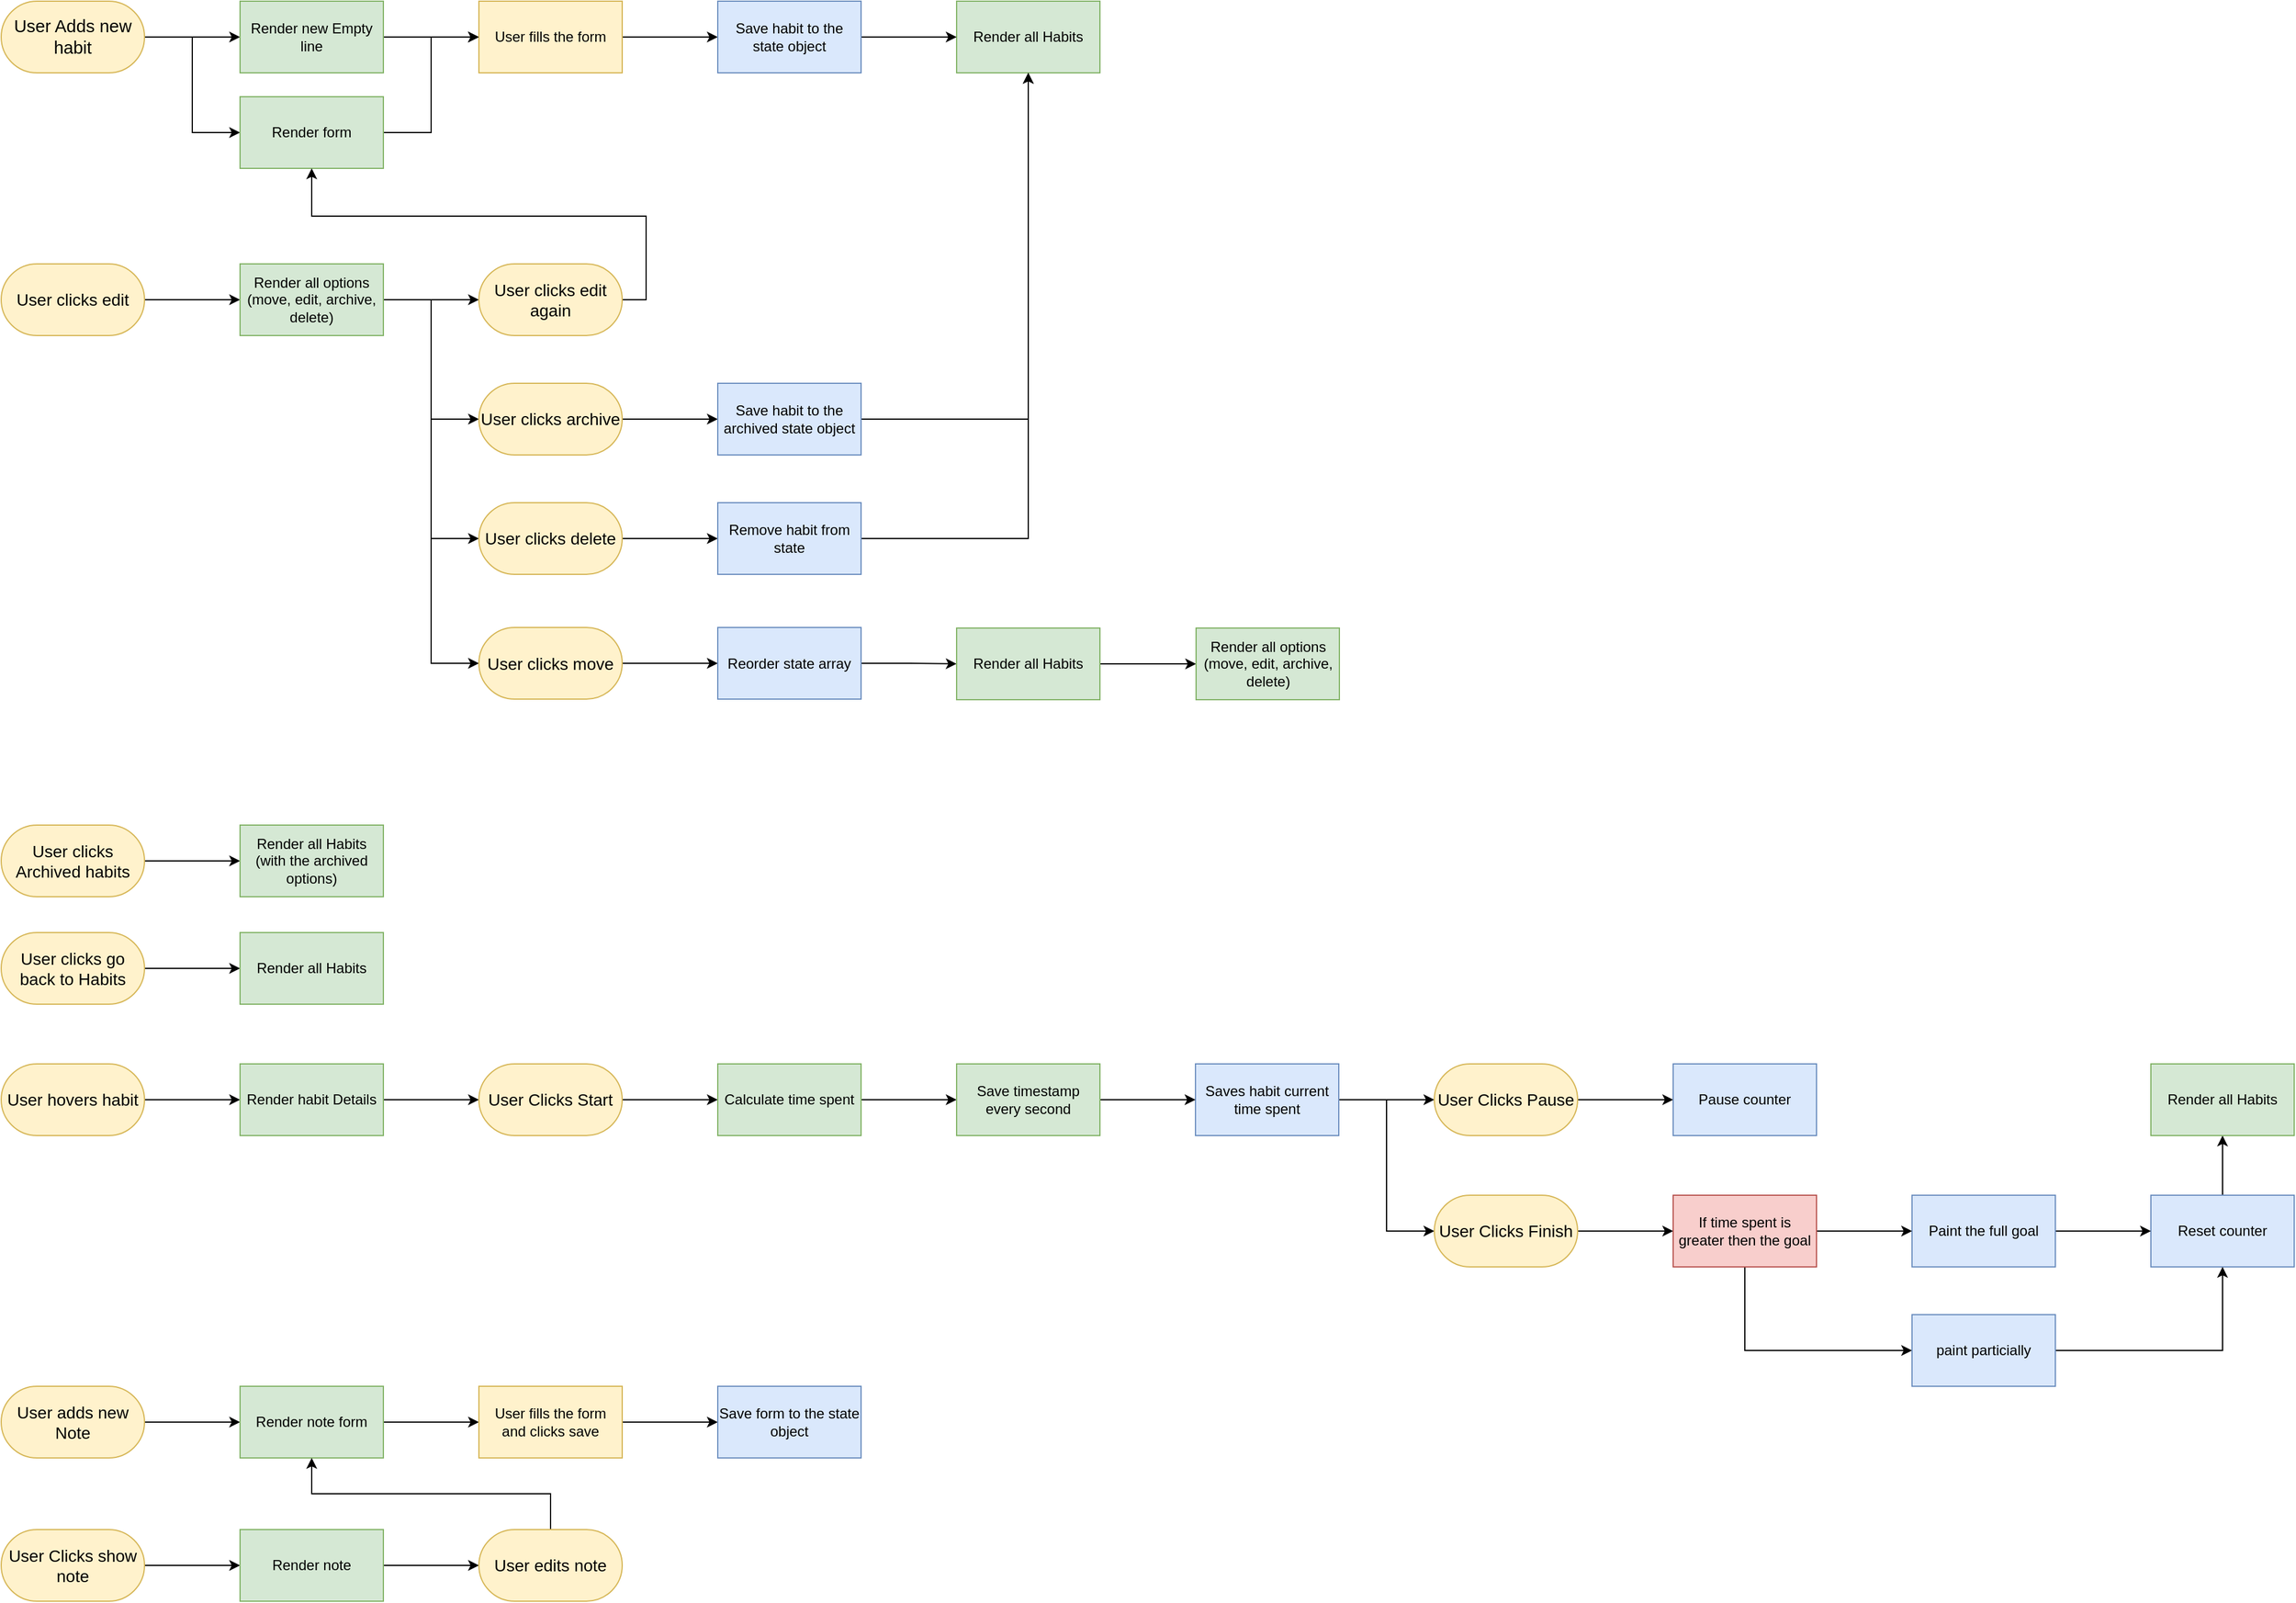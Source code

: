 <mxfile version="16.2.7" type="google"><diagram id="C5RBs43oDa-KdzZeNtuy" name="Page-1"><mxGraphModel dx="2426" dy="908" grid="1" gridSize="10" guides="1" tooltips="1" connect="1" arrows="1" fold="1" page="1" pageScale="1" pageWidth="827" pageHeight="1169" math="0" shadow="0"><root><mxCell id="WIyWlLk6GJQsqaUBKTNV-0"/><mxCell id="WIyWlLk6GJQsqaUBKTNV-1" parent="WIyWlLk6GJQsqaUBKTNV-0"/><mxCell id="pjPIyukHKBqKM_x5-mM3-1" value="" style="edgeStyle=orthogonalEdgeStyle;rounded=0;orthogonalLoop=1;jettySize=auto;html=1;" edge="1" parent="WIyWlLk6GJQsqaUBKTNV-1" source="WIyWlLk6GJQsqaUBKTNV-3" target="pjPIyukHKBqKM_x5-mM3-0"><mxGeometry relative="1" as="geometry"/></mxCell><mxCell id="pjPIyukHKBqKM_x5-mM3-13" style="edgeStyle=orthogonalEdgeStyle;rounded=0;orthogonalLoop=1;jettySize=auto;html=1;exitX=1;exitY=0.5;exitDx=0;exitDy=0;entryX=0;entryY=0.5;entryDx=0;entryDy=0;" edge="1" parent="WIyWlLk6GJQsqaUBKTNV-1" source="WIyWlLk6GJQsqaUBKTNV-3" target="pjPIyukHKBqKM_x5-mM3-11"><mxGeometry relative="1" as="geometry"/></mxCell><mxCell id="WIyWlLk6GJQsqaUBKTNV-3" value="&lt;div&gt;&lt;span style=&quot;font-size: 11pt ; font-family: &amp;#34;arial&amp;#34; ; color: rgb(0 , 0 , 0) ; background-color: transparent ; font-weight: 400 ; font-style: normal ; font-variant: normal ; text-decoration: none ; vertical-align: baseline&quot; id=&quot;docs-internal-guid-5d42720b-7fff-eb08-88d6-2f9d7ae105c0&quot;&gt;User Adds new habit&lt;/span&gt;&lt;/div&gt;" style="rounded=1;whiteSpace=wrap;html=1;fontSize=12;glass=0;strokeWidth=1;shadow=0;fillColor=#fff2cc;strokeColor=#d6b656;arcSize=50;" parent="WIyWlLk6GJQsqaUBKTNV-1" vertex="1"><mxGeometry x="120" y="60" width="120" height="60" as="geometry"/></mxCell><mxCell id="pjPIyukHKBqKM_x5-mM3-3" value="" style="edgeStyle=orthogonalEdgeStyle;rounded=0;orthogonalLoop=1;jettySize=auto;html=1;" edge="1" parent="WIyWlLk6GJQsqaUBKTNV-1" source="pjPIyukHKBqKM_x5-mM3-0" target="pjPIyukHKBqKM_x5-mM3-2"><mxGeometry relative="1" as="geometry"/></mxCell><mxCell id="pjPIyukHKBqKM_x5-mM3-0" value="Render new Empty line" style="whiteSpace=wrap;html=1;fillColor=#d5e8d4;strokeColor=#82b366;rounded=1;glass=0;strokeWidth=1;shadow=0;arcSize=0;" vertex="1" parent="WIyWlLk6GJQsqaUBKTNV-1"><mxGeometry x="320" y="60" width="120" height="60" as="geometry"/></mxCell><mxCell id="pjPIyukHKBqKM_x5-mM3-16" style="edgeStyle=orthogonalEdgeStyle;rounded=0;orthogonalLoop=1;jettySize=auto;html=1;exitX=1;exitY=0.5;exitDx=0;exitDy=0;entryX=0;entryY=0.5;entryDx=0;entryDy=0;" edge="1" parent="WIyWlLk6GJQsqaUBKTNV-1" source="pjPIyukHKBqKM_x5-mM3-2" target="pjPIyukHKBqKM_x5-mM3-6"><mxGeometry relative="1" as="geometry"/></mxCell><mxCell id="pjPIyukHKBqKM_x5-mM3-2" value="User fills the form" style="whiteSpace=wrap;html=1;fillColor=#fff2cc;strokeColor=#d6b656;rounded=1;glass=0;strokeWidth=1;shadow=0;arcSize=0;" vertex="1" parent="WIyWlLk6GJQsqaUBKTNV-1"><mxGeometry x="520" y="60" width="120" height="60" as="geometry"/></mxCell><mxCell id="pjPIyukHKBqKM_x5-mM3-4" value="Render all Habits" style="whiteSpace=wrap;html=1;fillColor=#d5e8d4;strokeColor=#82b366;rounded=1;glass=0;strokeWidth=1;shadow=0;arcSize=0;" vertex="1" parent="WIyWlLk6GJQsqaUBKTNV-1"><mxGeometry x="920" y="60" width="120" height="60" as="geometry"/></mxCell><mxCell id="pjPIyukHKBqKM_x5-mM3-14" style="edgeStyle=orthogonalEdgeStyle;rounded=0;orthogonalLoop=1;jettySize=auto;html=1;exitX=1;exitY=0.5;exitDx=0;exitDy=0;entryX=0;entryY=0.5;entryDx=0;entryDy=0;" edge="1" parent="WIyWlLk6GJQsqaUBKTNV-1" source="pjPIyukHKBqKM_x5-mM3-6" target="pjPIyukHKBqKM_x5-mM3-4"><mxGeometry relative="1" as="geometry"/></mxCell><mxCell id="pjPIyukHKBqKM_x5-mM3-6" value="Save habit to the state object" style="whiteSpace=wrap;html=1;fillColor=#dae8fc;strokeColor=#6c8ebf;rounded=1;glass=0;strokeWidth=1;shadow=0;arcSize=0;" vertex="1" parent="WIyWlLk6GJQsqaUBKTNV-1"><mxGeometry x="720" y="60" width="120" height="60" as="geometry"/></mxCell><mxCell id="pjPIyukHKBqKM_x5-mM3-12" style="edgeStyle=orthogonalEdgeStyle;rounded=0;orthogonalLoop=1;jettySize=auto;html=1;exitX=1;exitY=0.5;exitDx=0;exitDy=0;entryX=0;entryY=0.5;entryDx=0;entryDy=0;" edge="1" parent="WIyWlLk6GJQsqaUBKTNV-1" source="pjPIyukHKBqKM_x5-mM3-11" target="pjPIyukHKBqKM_x5-mM3-2"><mxGeometry relative="1" as="geometry"/></mxCell><mxCell id="pjPIyukHKBqKM_x5-mM3-11" value="Render form" style="whiteSpace=wrap;html=1;fillColor=#d5e8d4;strokeColor=#82b366;rounded=1;glass=0;strokeWidth=1;shadow=0;arcSize=0;" vertex="1" parent="WIyWlLk6GJQsqaUBKTNV-1"><mxGeometry x="320" y="140" width="120" height="60" as="geometry"/></mxCell><mxCell id="pjPIyukHKBqKM_x5-mM3-22" style="edgeStyle=orthogonalEdgeStyle;rounded=0;orthogonalLoop=1;jettySize=auto;html=1;exitX=1;exitY=0.5;exitDx=0;exitDy=0;entryX=0;entryY=0.5;entryDx=0;entryDy=0;fontSize=14;" edge="1" parent="WIyWlLk6GJQsqaUBKTNV-1" source="pjPIyukHKBqKM_x5-mM3-17" target="pjPIyukHKBqKM_x5-mM3-21"><mxGeometry relative="1" as="geometry"/></mxCell><mxCell id="pjPIyukHKBqKM_x5-mM3-17" value="&lt;div style=&quot;font-size: 14px&quot;&gt;User clicks edit&lt;br&gt;&lt;/div&gt;" style="rounded=1;whiteSpace=wrap;html=1;fontSize=12;glass=0;strokeWidth=1;shadow=0;fillColor=#fff2cc;strokeColor=#d6b656;arcSize=50;" vertex="1" parent="WIyWlLk6GJQsqaUBKTNV-1"><mxGeometry x="120" y="280" width="120" height="60" as="geometry"/></mxCell><mxCell id="pjPIyukHKBqKM_x5-mM3-24" style="edgeStyle=orthogonalEdgeStyle;rounded=0;orthogonalLoop=1;jettySize=auto;html=1;exitX=1;exitY=0.5;exitDx=0;exitDy=0;entryX=0;entryY=0.5;entryDx=0;entryDy=0;fontSize=14;" edge="1" parent="WIyWlLk6GJQsqaUBKTNV-1" source="pjPIyukHKBqKM_x5-mM3-21" target="pjPIyukHKBqKM_x5-mM3-23"><mxGeometry relative="1" as="geometry"/></mxCell><mxCell id="pjPIyukHKBqKM_x5-mM3-26" style="edgeStyle=orthogonalEdgeStyle;rounded=0;orthogonalLoop=1;jettySize=auto;html=1;exitX=1;exitY=0.5;exitDx=0;exitDy=0;entryX=0;entryY=0.5;entryDx=0;entryDy=0;fontSize=14;" edge="1" parent="WIyWlLk6GJQsqaUBKTNV-1" source="pjPIyukHKBqKM_x5-mM3-21" target="pjPIyukHKBqKM_x5-mM3-25"><mxGeometry relative="1" as="geometry"/></mxCell><mxCell id="pjPIyukHKBqKM_x5-mM3-34" style="edgeStyle=orthogonalEdgeStyle;rounded=0;orthogonalLoop=1;jettySize=auto;html=1;exitX=1;exitY=0.5;exitDx=0;exitDy=0;entryX=0;entryY=0.5;entryDx=0;entryDy=0;fontSize=14;" edge="1" parent="WIyWlLk6GJQsqaUBKTNV-1" source="pjPIyukHKBqKM_x5-mM3-21" target="pjPIyukHKBqKM_x5-mM3-33"><mxGeometry relative="1" as="geometry"/></mxCell><mxCell id="pjPIyukHKBqKM_x5-mM3-41" style="edgeStyle=orthogonalEdgeStyle;rounded=0;orthogonalLoop=1;jettySize=auto;html=1;exitX=1;exitY=0.5;exitDx=0;exitDy=0;entryX=0;entryY=0.5;entryDx=0;entryDy=0;fontSize=14;" edge="1" parent="WIyWlLk6GJQsqaUBKTNV-1" source="pjPIyukHKBqKM_x5-mM3-21" target="pjPIyukHKBqKM_x5-mM3-40"><mxGeometry relative="1" as="geometry"/></mxCell><mxCell id="pjPIyukHKBqKM_x5-mM3-21" value="&lt;div&gt;Render all options&lt;/div&gt;&lt;div&gt;(move, edit, archive, delete)&lt;br&gt;&lt;/div&gt;" style="whiteSpace=wrap;html=1;fillColor=#d5e8d4;strokeColor=#82b366;rounded=1;glass=0;strokeWidth=1;shadow=0;arcSize=0;" vertex="1" parent="WIyWlLk6GJQsqaUBKTNV-1"><mxGeometry x="320" y="280" width="120" height="60" as="geometry"/></mxCell><mxCell id="pjPIyukHKBqKM_x5-mM3-32" style="edgeStyle=orthogonalEdgeStyle;rounded=0;orthogonalLoop=1;jettySize=auto;html=1;exitX=1;exitY=0.5;exitDx=0;exitDy=0;entryX=0.5;entryY=1;entryDx=0;entryDy=0;fontSize=14;" edge="1" parent="WIyWlLk6GJQsqaUBKTNV-1" source="pjPIyukHKBqKM_x5-mM3-23" target="pjPIyukHKBqKM_x5-mM3-11"><mxGeometry relative="1" as="geometry"/></mxCell><mxCell id="pjPIyukHKBqKM_x5-mM3-23" value="&lt;div style=&quot;font-size: 14px&quot;&gt;User clicks edit&lt;/div&gt;&lt;div style=&quot;font-size: 14px&quot;&gt;again&lt;br&gt;&lt;/div&gt;" style="rounded=1;whiteSpace=wrap;html=1;fontSize=12;glass=0;strokeWidth=1;shadow=0;fillColor=#fff2cc;strokeColor=#d6b656;arcSize=50;" vertex="1" parent="WIyWlLk6GJQsqaUBKTNV-1"><mxGeometry x="520" y="280" width="120" height="60" as="geometry"/></mxCell><mxCell id="pjPIyukHKBqKM_x5-mM3-28" style="edgeStyle=orthogonalEdgeStyle;rounded=0;orthogonalLoop=1;jettySize=auto;html=1;exitX=1;exitY=0.5;exitDx=0;exitDy=0;entryX=0;entryY=0.5;entryDx=0;entryDy=0;fontSize=14;" edge="1" parent="WIyWlLk6GJQsqaUBKTNV-1" source="pjPIyukHKBqKM_x5-mM3-25" target="pjPIyukHKBqKM_x5-mM3-27"><mxGeometry relative="1" as="geometry"/></mxCell><mxCell id="pjPIyukHKBqKM_x5-mM3-25" value="&lt;div style=&quot;font-size: 14px&quot;&gt;User clicks archive&lt;/div&gt;" style="rounded=1;whiteSpace=wrap;html=1;fontSize=12;glass=0;strokeWidth=1;shadow=0;fillColor=#fff2cc;strokeColor=#d6b656;arcSize=50;" vertex="1" parent="WIyWlLk6GJQsqaUBKTNV-1"><mxGeometry x="520" y="380" width="120" height="60" as="geometry"/></mxCell><mxCell id="pjPIyukHKBqKM_x5-mM3-39" style="edgeStyle=orthogonalEdgeStyle;rounded=0;orthogonalLoop=1;jettySize=auto;html=1;exitX=1;exitY=0.5;exitDx=0;exitDy=0;entryX=0.5;entryY=1;entryDx=0;entryDy=0;fontSize=14;" edge="1" parent="WIyWlLk6GJQsqaUBKTNV-1" source="pjPIyukHKBqKM_x5-mM3-27" target="pjPIyukHKBqKM_x5-mM3-4"><mxGeometry relative="1" as="geometry"/></mxCell><mxCell id="pjPIyukHKBqKM_x5-mM3-27" value="Save habit to the archived state object" style="whiteSpace=wrap;html=1;fillColor=#dae8fc;strokeColor=#6c8ebf;rounded=1;glass=0;strokeWidth=1;shadow=0;arcSize=0;" vertex="1" parent="WIyWlLk6GJQsqaUBKTNV-1"><mxGeometry x="720" y="380" width="120" height="60" as="geometry"/></mxCell><mxCell id="pjPIyukHKBqKM_x5-mM3-36" style="edgeStyle=orthogonalEdgeStyle;rounded=0;orthogonalLoop=1;jettySize=auto;html=1;exitX=1;exitY=0.5;exitDx=0;exitDy=0;entryX=0;entryY=0.5;entryDx=0;entryDy=0;fontSize=14;" edge="1" parent="WIyWlLk6GJQsqaUBKTNV-1" source="pjPIyukHKBqKM_x5-mM3-33" target="pjPIyukHKBqKM_x5-mM3-35"><mxGeometry relative="1" as="geometry"/></mxCell><mxCell id="pjPIyukHKBqKM_x5-mM3-33" value="&lt;div style=&quot;font-size: 14px&quot;&gt;User clicks delete&lt;/div&gt;" style="rounded=1;whiteSpace=wrap;html=1;fontSize=12;glass=0;strokeWidth=1;shadow=0;fillColor=#fff2cc;strokeColor=#d6b656;arcSize=50;" vertex="1" parent="WIyWlLk6GJQsqaUBKTNV-1"><mxGeometry x="520" y="480" width="120" height="60" as="geometry"/></mxCell><mxCell id="pjPIyukHKBqKM_x5-mM3-38" style="edgeStyle=orthogonalEdgeStyle;rounded=0;orthogonalLoop=1;jettySize=auto;html=1;exitX=1;exitY=0.5;exitDx=0;exitDy=0;entryX=0.5;entryY=1;entryDx=0;entryDy=0;fontSize=14;" edge="1" parent="WIyWlLk6GJQsqaUBKTNV-1" source="pjPIyukHKBqKM_x5-mM3-35" target="pjPIyukHKBqKM_x5-mM3-4"><mxGeometry relative="1" as="geometry"/></mxCell><mxCell id="pjPIyukHKBqKM_x5-mM3-35" value="Remove habit from state" style="whiteSpace=wrap;html=1;fillColor=#dae8fc;strokeColor=#6c8ebf;rounded=1;glass=0;strokeWidth=1;shadow=0;arcSize=0;" vertex="1" parent="WIyWlLk6GJQsqaUBKTNV-1"><mxGeometry x="720" y="480" width="120" height="60" as="geometry"/></mxCell><mxCell id="pjPIyukHKBqKM_x5-mM3-43" style="edgeStyle=orthogonalEdgeStyle;rounded=0;orthogonalLoop=1;jettySize=auto;html=1;exitX=1;exitY=0.5;exitDx=0;exitDy=0;entryX=0;entryY=0.5;entryDx=0;entryDy=0;fontSize=14;" edge="1" parent="WIyWlLk6GJQsqaUBKTNV-1" source="pjPIyukHKBqKM_x5-mM3-40" target="pjPIyukHKBqKM_x5-mM3-42"><mxGeometry relative="1" as="geometry"/></mxCell><mxCell id="pjPIyukHKBqKM_x5-mM3-40" value="&lt;div style=&quot;font-size: 14px&quot;&gt;User clicks move&lt;/div&gt;" style="rounded=1;whiteSpace=wrap;html=1;fontSize=12;glass=0;strokeWidth=1;shadow=0;fillColor=#fff2cc;strokeColor=#d6b656;arcSize=50;" vertex="1" parent="WIyWlLk6GJQsqaUBKTNV-1"><mxGeometry x="520" y="584.5" width="120" height="60" as="geometry"/></mxCell><mxCell id="pjPIyukHKBqKM_x5-mM3-46" style="edgeStyle=orthogonalEdgeStyle;rounded=0;orthogonalLoop=1;jettySize=auto;html=1;exitX=1;exitY=0.5;exitDx=0;exitDy=0;entryX=0;entryY=0.5;entryDx=0;entryDy=0;fontSize=14;" edge="1" parent="WIyWlLk6GJQsqaUBKTNV-1" source="pjPIyukHKBqKM_x5-mM3-42" target="pjPIyukHKBqKM_x5-mM3-45"><mxGeometry relative="1" as="geometry"/></mxCell><mxCell id="pjPIyukHKBqKM_x5-mM3-42" value="Reorder state array" style="whiteSpace=wrap;html=1;fillColor=#dae8fc;strokeColor=#6c8ebf;rounded=1;glass=0;strokeWidth=1;shadow=0;arcSize=0;" vertex="1" parent="WIyWlLk6GJQsqaUBKTNV-1"><mxGeometry x="720" y="584.5" width="120" height="60" as="geometry"/></mxCell><mxCell id="pjPIyukHKBqKM_x5-mM3-48" style="edgeStyle=orthogonalEdgeStyle;rounded=0;orthogonalLoop=1;jettySize=auto;html=1;exitX=1;exitY=0.5;exitDx=0;exitDy=0;entryX=0;entryY=0.5;entryDx=0;entryDy=0;fontSize=14;" edge="1" parent="WIyWlLk6GJQsqaUBKTNV-1" source="pjPIyukHKBqKM_x5-mM3-45" target="pjPIyukHKBqKM_x5-mM3-47"><mxGeometry relative="1" as="geometry"/></mxCell><mxCell id="pjPIyukHKBqKM_x5-mM3-45" value="Render all Habits" style="whiteSpace=wrap;html=1;fillColor=#d5e8d4;strokeColor=#82b366;rounded=1;glass=0;strokeWidth=1;shadow=0;arcSize=0;" vertex="1" parent="WIyWlLk6GJQsqaUBKTNV-1"><mxGeometry x="920" y="585" width="120" height="60" as="geometry"/></mxCell><mxCell id="pjPIyukHKBqKM_x5-mM3-47" value="&lt;div&gt;Render all options&lt;/div&gt;&lt;div&gt;(move, edit, archive, delete)&lt;br&gt;&lt;/div&gt;" style="whiteSpace=wrap;html=1;fillColor=#d5e8d4;strokeColor=#82b366;rounded=1;glass=0;strokeWidth=1;shadow=0;arcSize=0;" vertex="1" parent="WIyWlLk6GJQsqaUBKTNV-1"><mxGeometry x="1120.5" y="585" width="120" height="60" as="geometry"/></mxCell><mxCell id="pjPIyukHKBqKM_x5-mM3-54" style="edgeStyle=orthogonalEdgeStyle;rounded=0;orthogonalLoop=1;jettySize=auto;html=1;exitX=1;exitY=0.5;exitDx=0;exitDy=0;fontSize=14;" edge="1" parent="WIyWlLk6GJQsqaUBKTNV-1" source="pjPIyukHKBqKM_x5-mM3-52" target="pjPIyukHKBqKM_x5-mM3-53"><mxGeometry relative="1" as="geometry"/></mxCell><mxCell id="pjPIyukHKBqKM_x5-mM3-52" value="&lt;div style=&quot;font-size: 14px&quot;&gt;User clicks Archived habits&lt;br&gt;&lt;/div&gt;" style="rounded=1;whiteSpace=wrap;html=1;fontSize=12;glass=0;strokeWidth=1;shadow=0;fillColor=#fff2cc;strokeColor=#d6b656;arcSize=50;" vertex="1" parent="WIyWlLk6GJQsqaUBKTNV-1"><mxGeometry x="120" y="750" width="120" height="60" as="geometry"/></mxCell><mxCell id="pjPIyukHKBqKM_x5-mM3-53" value="&lt;div&gt;Render all Habits&lt;/div&gt;&lt;div&gt;(with the archived options)&lt;br&gt;&lt;/div&gt;" style="whiteSpace=wrap;html=1;fillColor=#d5e8d4;strokeColor=#82b366;rounded=1;glass=0;strokeWidth=1;shadow=0;arcSize=0;" vertex="1" parent="WIyWlLk6GJQsqaUBKTNV-1"><mxGeometry x="320" y="750" width="120" height="60" as="geometry"/></mxCell><mxCell id="pjPIyukHKBqKM_x5-mM3-59" style="edgeStyle=orthogonalEdgeStyle;rounded=0;orthogonalLoop=1;jettySize=auto;html=1;exitX=1;exitY=0.5;exitDx=0;exitDy=0;entryX=0;entryY=0.5;entryDx=0;entryDy=0;fontSize=14;" edge="1" parent="WIyWlLk6GJQsqaUBKTNV-1" source="pjPIyukHKBqKM_x5-mM3-55" target="pjPIyukHKBqKM_x5-mM3-58"><mxGeometry relative="1" as="geometry"/></mxCell><mxCell id="pjPIyukHKBqKM_x5-mM3-55" value="&lt;div style=&quot;font-size: 14px&quot;&gt;User clicks go back to Habits&lt;br&gt;&lt;/div&gt;" style="rounded=1;whiteSpace=wrap;html=1;fontSize=12;glass=0;strokeWidth=1;shadow=0;fillColor=#fff2cc;strokeColor=#d6b656;arcSize=50;" vertex="1" parent="WIyWlLk6GJQsqaUBKTNV-1"><mxGeometry x="120" y="840" width="120" height="60" as="geometry"/></mxCell><mxCell id="pjPIyukHKBqKM_x5-mM3-58" value="Render all Habits" style="whiteSpace=wrap;html=1;fillColor=#d5e8d4;strokeColor=#82b366;rounded=1;glass=0;strokeWidth=1;shadow=0;arcSize=0;" vertex="1" parent="WIyWlLk6GJQsqaUBKTNV-1"><mxGeometry x="320" y="840" width="120" height="60" as="geometry"/></mxCell><mxCell id="pjPIyukHKBqKM_x5-mM3-62" style="edgeStyle=orthogonalEdgeStyle;rounded=0;orthogonalLoop=1;jettySize=auto;html=1;exitX=1;exitY=0.5;exitDx=0;exitDy=0;entryX=0;entryY=0.5;entryDx=0;entryDy=0;fontSize=14;" edge="1" parent="WIyWlLk6GJQsqaUBKTNV-1" source="pjPIyukHKBqKM_x5-mM3-60" target="pjPIyukHKBqKM_x5-mM3-61"><mxGeometry relative="1" as="geometry"/></mxCell><mxCell id="pjPIyukHKBqKM_x5-mM3-60" value="&lt;div style=&quot;font-size: 14px&quot;&gt;User hovers habit&lt;br&gt;&lt;/div&gt;" style="rounded=1;whiteSpace=wrap;html=1;fontSize=12;glass=0;strokeWidth=1;shadow=0;fillColor=#fff2cc;strokeColor=#d6b656;arcSize=50;" vertex="1" parent="WIyWlLk6GJQsqaUBKTNV-1"><mxGeometry x="120" y="950" width="120" height="60" as="geometry"/></mxCell><mxCell id="pjPIyukHKBqKM_x5-mM3-64" style="edgeStyle=orthogonalEdgeStyle;rounded=0;orthogonalLoop=1;jettySize=auto;html=1;exitX=1;exitY=0.5;exitDx=0;exitDy=0;entryX=0;entryY=0.5;entryDx=0;entryDy=0;fontSize=14;" edge="1" parent="WIyWlLk6GJQsqaUBKTNV-1" source="pjPIyukHKBqKM_x5-mM3-61" target="pjPIyukHKBqKM_x5-mM3-63"><mxGeometry relative="1" as="geometry"/></mxCell><mxCell id="pjPIyukHKBqKM_x5-mM3-61" value="Render habit Details" style="whiteSpace=wrap;html=1;fillColor=#d5e8d4;strokeColor=#82b366;rounded=1;glass=0;strokeWidth=1;shadow=0;arcSize=0;" vertex="1" parent="WIyWlLk6GJQsqaUBKTNV-1"><mxGeometry x="320" y="950" width="120" height="60" as="geometry"/></mxCell><mxCell id="pjPIyukHKBqKM_x5-mM3-69" style="edgeStyle=orthogonalEdgeStyle;rounded=0;orthogonalLoop=1;jettySize=auto;html=1;exitX=1;exitY=0.5;exitDx=0;exitDy=0;entryX=0;entryY=0.5;entryDx=0;entryDy=0;fontSize=14;" edge="1" parent="WIyWlLk6GJQsqaUBKTNV-1" source="pjPIyukHKBqKM_x5-mM3-63" target="pjPIyukHKBqKM_x5-mM3-67"><mxGeometry relative="1" as="geometry"/></mxCell><mxCell id="pjPIyukHKBqKM_x5-mM3-63" value="&lt;div style=&quot;font-size: 14px&quot;&gt;User Clicks Start&lt;br&gt;&lt;/div&gt;" style="rounded=1;whiteSpace=wrap;html=1;fontSize=12;glass=0;strokeWidth=1;shadow=0;fillColor=#fff2cc;strokeColor=#d6b656;arcSize=50;" vertex="1" parent="WIyWlLk6GJQsqaUBKTNV-1"><mxGeometry x="520" y="950" width="120" height="60" as="geometry"/></mxCell><mxCell id="pjPIyukHKBqKM_x5-mM3-74" style="edgeStyle=orthogonalEdgeStyle;rounded=0;orthogonalLoop=1;jettySize=auto;html=1;exitX=1;exitY=0.5;exitDx=0;exitDy=0;fontSize=14;" edge="1" parent="WIyWlLk6GJQsqaUBKTNV-1" source="pjPIyukHKBqKM_x5-mM3-65" target="pjPIyukHKBqKM_x5-mM3-73"><mxGeometry relative="1" as="geometry"/></mxCell><mxCell id="pjPIyukHKBqKM_x5-mM3-76" style="edgeStyle=orthogonalEdgeStyle;rounded=0;orthogonalLoop=1;jettySize=auto;html=1;exitX=1;exitY=0.5;exitDx=0;exitDy=0;entryX=0;entryY=0.5;entryDx=0;entryDy=0;fontSize=14;" edge="1" parent="WIyWlLk6GJQsqaUBKTNV-1" source="pjPIyukHKBqKM_x5-mM3-65" target="pjPIyukHKBqKM_x5-mM3-75"><mxGeometry relative="1" as="geometry"/></mxCell><mxCell id="pjPIyukHKBqKM_x5-mM3-65" value="Saves habit current time spent" style="whiteSpace=wrap;html=1;fillColor=#dae8fc;strokeColor=#6c8ebf;rounded=1;glass=0;strokeWidth=1;shadow=0;arcSize=0;" vertex="1" parent="WIyWlLk6GJQsqaUBKTNV-1"><mxGeometry x="1120" y="950" width="120" height="60" as="geometry"/></mxCell><mxCell id="pjPIyukHKBqKM_x5-mM3-71" value="" style="edgeStyle=orthogonalEdgeStyle;rounded=0;orthogonalLoop=1;jettySize=auto;html=1;fontSize=14;" edge="1" parent="WIyWlLk6GJQsqaUBKTNV-1" source="pjPIyukHKBqKM_x5-mM3-67" target="pjPIyukHKBqKM_x5-mM3-70"><mxGeometry relative="1" as="geometry"/></mxCell><mxCell id="pjPIyukHKBqKM_x5-mM3-67" value="Calculate time spent" style="whiteSpace=wrap;html=1;fillColor=#d5e8d4;strokeColor=#82b366;rounded=1;glass=0;strokeWidth=1;shadow=0;arcSize=0;" vertex="1" parent="WIyWlLk6GJQsqaUBKTNV-1"><mxGeometry x="720" y="950" width="120" height="60" as="geometry"/></mxCell><mxCell id="pjPIyukHKBqKM_x5-mM3-72" style="edgeStyle=orthogonalEdgeStyle;rounded=0;orthogonalLoop=1;jettySize=auto;html=1;exitX=1;exitY=0.5;exitDx=0;exitDy=0;entryX=0;entryY=0.5;entryDx=0;entryDy=0;fontSize=14;" edge="1" parent="WIyWlLk6GJQsqaUBKTNV-1" source="pjPIyukHKBqKM_x5-mM3-70" target="pjPIyukHKBqKM_x5-mM3-65"><mxGeometry relative="1" as="geometry"/></mxCell><mxCell id="pjPIyukHKBqKM_x5-mM3-70" value="Save timestamp every second" style="whiteSpace=wrap;html=1;fillColor=#d5e8d4;strokeColor=#82b366;rounded=1;glass=0;strokeWidth=1;shadow=0;arcSize=0;" vertex="1" parent="WIyWlLk6GJQsqaUBKTNV-1"><mxGeometry x="920" y="950" width="120" height="60" as="geometry"/></mxCell><mxCell id="pjPIyukHKBqKM_x5-mM3-78" style="edgeStyle=orthogonalEdgeStyle;rounded=0;orthogonalLoop=1;jettySize=auto;html=1;exitX=1;exitY=0.5;exitDx=0;exitDy=0;fontSize=14;" edge="1" parent="WIyWlLk6GJQsqaUBKTNV-1" source="pjPIyukHKBqKM_x5-mM3-73" target="pjPIyukHKBqKM_x5-mM3-77"><mxGeometry relative="1" as="geometry"/></mxCell><mxCell id="pjPIyukHKBqKM_x5-mM3-73" value="&lt;div style=&quot;font-size: 14px&quot;&gt;User Clicks Pause&lt;br&gt;&lt;/div&gt;" style="rounded=1;whiteSpace=wrap;html=1;fontSize=12;glass=0;strokeWidth=1;shadow=0;fillColor=#fff2cc;strokeColor=#d6b656;arcSize=50;" vertex="1" parent="WIyWlLk6GJQsqaUBKTNV-1"><mxGeometry x="1320" y="950" width="120" height="60" as="geometry"/></mxCell><mxCell id="pjPIyukHKBqKM_x5-mM3-86" style="edgeStyle=orthogonalEdgeStyle;rounded=0;orthogonalLoop=1;jettySize=auto;html=1;exitX=1;exitY=0.5;exitDx=0;exitDy=0;entryX=0;entryY=0.5;entryDx=0;entryDy=0;fontSize=14;" edge="1" parent="WIyWlLk6GJQsqaUBKTNV-1" source="pjPIyukHKBqKM_x5-mM3-75" target="pjPIyukHKBqKM_x5-mM3-85"><mxGeometry relative="1" as="geometry"/></mxCell><mxCell id="pjPIyukHKBqKM_x5-mM3-75" value="&lt;div style=&quot;font-size: 14px&quot;&gt;User Clicks Finish&lt;br&gt;&lt;/div&gt;" style="rounded=1;whiteSpace=wrap;html=1;fontSize=12;glass=0;strokeWidth=1;shadow=0;fillColor=#fff2cc;strokeColor=#d6b656;arcSize=50;" vertex="1" parent="WIyWlLk6GJQsqaUBKTNV-1"><mxGeometry x="1320" y="1060" width="120" height="60" as="geometry"/></mxCell><mxCell id="pjPIyukHKBqKM_x5-mM3-77" value="Pause counter" style="whiteSpace=wrap;html=1;fillColor=#dae8fc;strokeColor=#6c8ebf;rounded=1;glass=0;strokeWidth=1;shadow=0;arcSize=0;" vertex="1" parent="WIyWlLk6GJQsqaUBKTNV-1"><mxGeometry x="1520" y="950" width="120" height="60" as="geometry"/></mxCell><mxCell id="pjPIyukHKBqKM_x5-mM3-94" style="edgeStyle=orthogonalEdgeStyle;rounded=0;orthogonalLoop=1;jettySize=auto;html=1;exitX=0.5;exitY=0;exitDx=0;exitDy=0;fontSize=14;" edge="1" parent="WIyWlLk6GJQsqaUBKTNV-1" source="pjPIyukHKBqKM_x5-mM3-79" target="pjPIyukHKBqKM_x5-mM3-93"><mxGeometry relative="1" as="geometry"/></mxCell><mxCell id="pjPIyukHKBqKM_x5-mM3-79" value="Reset counter" style="whiteSpace=wrap;html=1;fillColor=#dae8fc;strokeColor=#6c8ebf;rounded=1;glass=0;strokeWidth=1;shadow=0;arcSize=0;" vertex="1" parent="WIyWlLk6GJQsqaUBKTNV-1"><mxGeometry x="1920" y="1060" width="120" height="60" as="geometry"/></mxCell><mxCell id="pjPIyukHKBqKM_x5-mM3-82" style="edgeStyle=orthogonalEdgeStyle;rounded=0;orthogonalLoop=1;jettySize=auto;html=1;exitX=1;exitY=0.5;exitDx=0;exitDy=0;entryX=0;entryY=0.5;entryDx=0;entryDy=0;fontSize=14;" edge="1" parent="WIyWlLk6GJQsqaUBKTNV-1" source="pjPIyukHKBqKM_x5-mM3-80" target="pjPIyukHKBqKM_x5-mM3-79"><mxGeometry relative="1" as="geometry"/></mxCell><mxCell id="pjPIyukHKBqKM_x5-mM3-80" value="Paint the full goal" style="whiteSpace=wrap;html=1;fillColor=#dae8fc;strokeColor=#6c8ebf;rounded=1;glass=0;strokeWidth=1;shadow=0;arcSize=0;" vertex="1" parent="WIyWlLk6GJQsqaUBKTNV-1"><mxGeometry x="1720" y="1060" width="120" height="60" as="geometry"/></mxCell><mxCell id="pjPIyukHKBqKM_x5-mM3-87" style="edgeStyle=orthogonalEdgeStyle;rounded=0;orthogonalLoop=1;jettySize=auto;html=1;exitX=1;exitY=0.5;exitDx=0;exitDy=0;entryX=0;entryY=0.5;entryDx=0;entryDy=0;fontSize=14;" edge="1" parent="WIyWlLk6GJQsqaUBKTNV-1" source="pjPIyukHKBqKM_x5-mM3-85" target="pjPIyukHKBqKM_x5-mM3-80"><mxGeometry relative="1" as="geometry"/></mxCell><mxCell id="pjPIyukHKBqKM_x5-mM3-91" style="edgeStyle=orthogonalEdgeStyle;rounded=0;orthogonalLoop=1;jettySize=auto;html=1;exitX=0.5;exitY=1;exitDx=0;exitDy=0;entryX=0;entryY=0.5;entryDx=0;entryDy=0;fontSize=14;" edge="1" parent="WIyWlLk6GJQsqaUBKTNV-1" source="pjPIyukHKBqKM_x5-mM3-85" target="pjPIyukHKBqKM_x5-mM3-89"><mxGeometry relative="1" as="geometry"/></mxCell><mxCell id="pjPIyukHKBqKM_x5-mM3-85" value="If time spent is greater then the goal" style="whiteSpace=wrap;html=1;fillColor=#f8cecc;strokeColor=#b85450;rounded=1;glass=0;strokeWidth=1;shadow=0;arcSize=0;" vertex="1" parent="WIyWlLk6GJQsqaUBKTNV-1"><mxGeometry x="1520" y="1060" width="120" height="60" as="geometry"/></mxCell><mxCell id="pjPIyukHKBqKM_x5-mM3-92" style="edgeStyle=orthogonalEdgeStyle;rounded=0;orthogonalLoop=1;jettySize=auto;html=1;exitX=1;exitY=0.5;exitDx=0;exitDy=0;fontSize=14;" edge="1" parent="WIyWlLk6GJQsqaUBKTNV-1" source="pjPIyukHKBqKM_x5-mM3-89" target="pjPIyukHKBqKM_x5-mM3-79"><mxGeometry relative="1" as="geometry"/></mxCell><mxCell id="pjPIyukHKBqKM_x5-mM3-89" value="paint particially" style="whiteSpace=wrap;html=1;fillColor=#dae8fc;strokeColor=#6c8ebf;rounded=1;glass=0;strokeWidth=1;shadow=0;arcSize=0;" vertex="1" parent="WIyWlLk6GJQsqaUBKTNV-1"><mxGeometry x="1720" y="1160" width="120" height="60" as="geometry"/></mxCell><mxCell id="pjPIyukHKBqKM_x5-mM3-93" value="Render all Habits" style="whiteSpace=wrap;html=1;fillColor=#d5e8d4;strokeColor=#82b366;rounded=1;glass=0;strokeWidth=1;shadow=0;arcSize=0;" vertex="1" parent="WIyWlLk6GJQsqaUBKTNV-1"><mxGeometry x="1920" y="950" width="120" height="60" as="geometry"/></mxCell><mxCell id="pjPIyukHKBqKM_x5-mM3-97" style="edgeStyle=orthogonalEdgeStyle;rounded=0;orthogonalLoop=1;jettySize=auto;html=1;exitX=1;exitY=0.5;exitDx=0;exitDy=0;fontSize=14;" edge="1" parent="WIyWlLk6GJQsqaUBKTNV-1" source="pjPIyukHKBqKM_x5-mM3-95" target="pjPIyukHKBqKM_x5-mM3-96"><mxGeometry relative="1" as="geometry"/></mxCell><mxCell id="pjPIyukHKBqKM_x5-mM3-95" value="&lt;div style=&quot;font-size: 14px&quot;&gt;User adds new Note&lt;br&gt;&lt;/div&gt;" style="rounded=1;whiteSpace=wrap;html=1;fontSize=12;glass=0;strokeWidth=1;shadow=0;fillColor=#fff2cc;strokeColor=#d6b656;arcSize=50;" vertex="1" parent="WIyWlLk6GJQsqaUBKTNV-1"><mxGeometry x="120" y="1220" width="120" height="60" as="geometry"/></mxCell><mxCell id="pjPIyukHKBqKM_x5-mM3-99" style="edgeStyle=orthogonalEdgeStyle;rounded=0;orthogonalLoop=1;jettySize=auto;html=1;exitX=1;exitY=0.5;exitDx=0;exitDy=0;entryX=0;entryY=0.5;entryDx=0;entryDy=0;fontSize=14;" edge="1" parent="WIyWlLk6GJQsqaUBKTNV-1" source="pjPIyukHKBqKM_x5-mM3-96" target="pjPIyukHKBqKM_x5-mM3-98"><mxGeometry relative="1" as="geometry"/></mxCell><mxCell id="pjPIyukHKBqKM_x5-mM3-96" value="Render note form" style="whiteSpace=wrap;html=1;fillColor=#d5e8d4;strokeColor=#82b366;rounded=1;glass=0;strokeWidth=1;shadow=0;arcSize=0;" vertex="1" parent="WIyWlLk6GJQsqaUBKTNV-1"><mxGeometry x="320" y="1220" width="120" height="60" as="geometry"/></mxCell><mxCell id="pjPIyukHKBqKM_x5-mM3-101" style="edgeStyle=orthogonalEdgeStyle;rounded=0;orthogonalLoop=1;jettySize=auto;html=1;exitX=1;exitY=0.5;exitDx=0;exitDy=0;entryX=0;entryY=0.5;entryDx=0;entryDy=0;fontSize=14;" edge="1" parent="WIyWlLk6GJQsqaUBKTNV-1" source="pjPIyukHKBqKM_x5-mM3-98" target="pjPIyukHKBqKM_x5-mM3-100"><mxGeometry relative="1" as="geometry"/></mxCell><mxCell id="pjPIyukHKBqKM_x5-mM3-98" value="&lt;div&gt;User fills the form&lt;/div&gt;&lt;div&gt;and clicks save&lt;br&gt;&lt;/div&gt;" style="whiteSpace=wrap;html=1;fillColor=#fff2cc;strokeColor=#d6b656;rounded=1;glass=0;strokeWidth=1;shadow=0;arcSize=0;" vertex="1" parent="WIyWlLk6GJQsqaUBKTNV-1"><mxGeometry x="520" y="1220" width="120" height="60" as="geometry"/></mxCell><mxCell id="pjPIyukHKBqKM_x5-mM3-100" value="Save form to the state object" style="whiteSpace=wrap;html=1;fillColor=#dae8fc;strokeColor=#6c8ebf;rounded=1;glass=0;strokeWidth=1;shadow=0;arcSize=0;" vertex="1" parent="WIyWlLk6GJQsqaUBKTNV-1"><mxGeometry x="720" y="1220" width="120" height="60" as="geometry"/></mxCell><mxCell id="pjPIyukHKBqKM_x5-mM3-105" style="edgeStyle=orthogonalEdgeStyle;rounded=0;orthogonalLoop=1;jettySize=auto;html=1;exitX=1;exitY=0.5;exitDx=0;exitDy=0;entryX=0;entryY=0.5;entryDx=0;entryDy=0;fontSize=14;" edge="1" parent="WIyWlLk6GJQsqaUBKTNV-1" source="pjPIyukHKBqKM_x5-mM3-102" target="pjPIyukHKBqKM_x5-mM3-104"><mxGeometry relative="1" as="geometry"/></mxCell><mxCell id="pjPIyukHKBqKM_x5-mM3-102" value="&lt;font style=&quot;font-size: 14px&quot;&gt;User Clicks show note&lt;br&gt;&lt;/font&gt;" style="rounded=1;whiteSpace=wrap;html=1;fontSize=12;glass=0;strokeWidth=1;shadow=0;fillColor=#fff2cc;strokeColor=#d6b656;arcSize=50;" vertex="1" parent="WIyWlLk6GJQsqaUBKTNV-1"><mxGeometry x="120" y="1340" width="120" height="60" as="geometry"/></mxCell><mxCell id="pjPIyukHKBqKM_x5-mM3-107" style="edgeStyle=orthogonalEdgeStyle;rounded=0;orthogonalLoop=1;jettySize=auto;html=1;exitX=1;exitY=0.5;exitDx=0;exitDy=0;entryX=0;entryY=0.5;entryDx=0;entryDy=0;fontSize=14;" edge="1" parent="WIyWlLk6GJQsqaUBKTNV-1" source="pjPIyukHKBqKM_x5-mM3-104" target="pjPIyukHKBqKM_x5-mM3-106"><mxGeometry relative="1" as="geometry"/></mxCell><mxCell id="pjPIyukHKBqKM_x5-mM3-104" value="Render note" style="whiteSpace=wrap;html=1;fillColor=#d5e8d4;strokeColor=#82b366;rounded=1;glass=0;strokeWidth=1;shadow=0;arcSize=0;" vertex="1" parent="WIyWlLk6GJQsqaUBKTNV-1"><mxGeometry x="320" y="1340" width="120" height="60" as="geometry"/></mxCell><mxCell id="pjPIyukHKBqKM_x5-mM3-108" style="edgeStyle=orthogonalEdgeStyle;rounded=0;orthogonalLoop=1;jettySize=auto;html=1;exitX=0.5;exitY=0;exitDx=0;exitDy=0;entryX=0.5;entryY=1;entryDx=0;entryDy=0;fontSize=14;" edge="1" parent="WIyWlLk6GJQsqaUBKTNV-1" source="pjPIyukHKBqKM_x5-mM3-106" target="pjPIyukHKBqKM_x5-mM3-96"><mxGeometry relative="1" as="geometry"/></mxCell><mxCell id="pjPIyukHKBqKM_x5-mM3-106" value="&lt;font style=&quot;font-size: 14px&quot;&gt;User edits note&lt;br&gt;&lt;/font&gt;" style="rounded=1;whiteSpace=wrap;html=1;fontSize=12;glass=0;strokeWidth=1;shadow=0;fillColor=#fff2cc;strokeColor=#d6b656;arcSize=50;" vertex="1" parent="WIyWlLk6GJQsqaUBKTNV-1"><mxGeometry x="520" y="1340" width="120" height="60" as="geometry"/></mxCell></root></mxGraphModel></diagram></mxfile>
